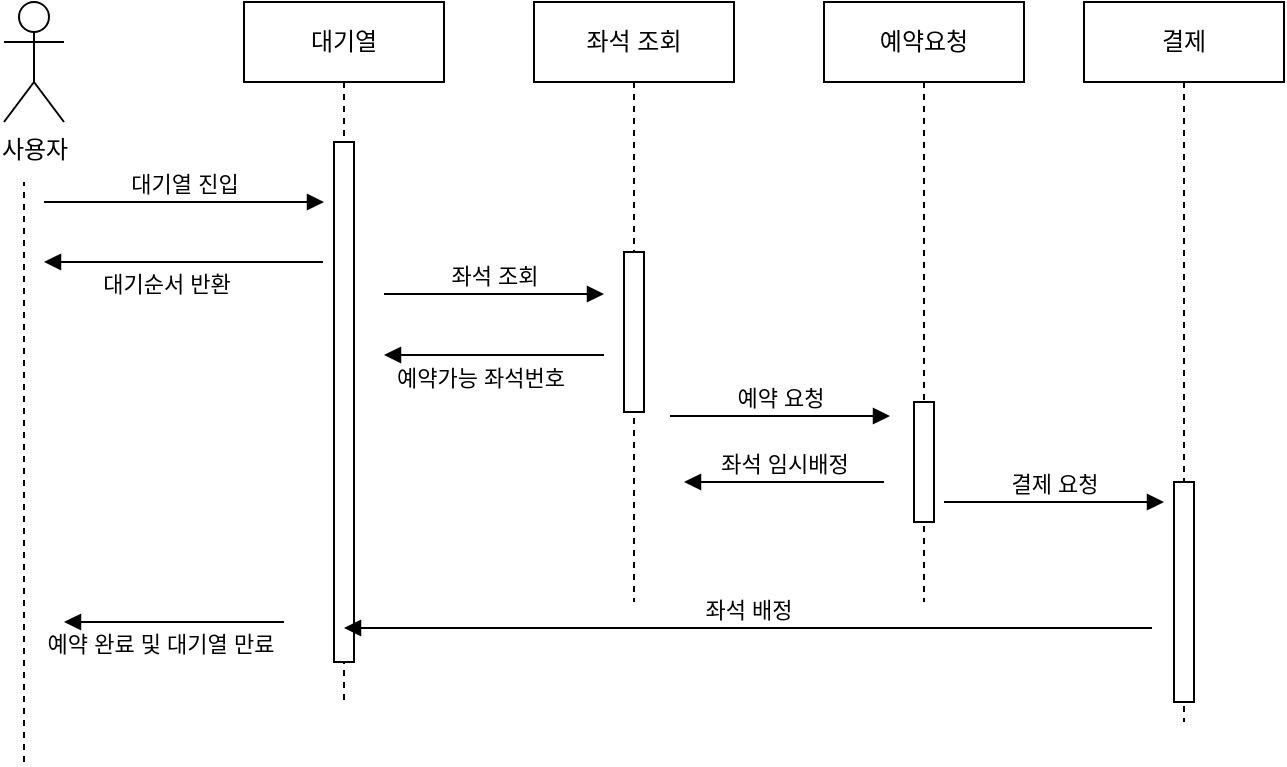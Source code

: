 <mxfile version="24.2.0" type="github">
  <diagram name="Page-1" id="2YBvvXClWsGukQMizWep">
    <mxGraphModel dx="954" dy="506" grid="1" gridSize="10" guides="1" tooltips="1" connect="1" arrows="1" fold="1" page="1" pageScale="1" pageWidth="850" pageHeight="1100" math="0" shadow="0">
      <root>
        <mxCell id="0" />
        <mxCell id="1" parent="0" />
        <mxCell id="aM9ryv3xv72pqoxQDRHE-1" value="대기열" style="shape=umlLifeline;perimeter=lifelinePerimeter;whiteSpace=wrap;html=1;container=0;dropTarget=0;collapsible=0;recursiveResize=0;outlineConnect=0;portConstraint=eastwest;newEdgeStyle={&quot;edgeStyle&quot;:&quot;elbowEdgeStyle&quot;,&quot;elbow&quot;:&quot;vertical&quot;,&quot;curved&quot;:0,&quot;rounded&quot;:0};" parent="1" vertex="1">
          <mxGeometry x="230" y="40" width="100" height="350" as="geometry" />
        </mxCell>
        <mxCell id="aM9ryv3xv72pqoxQDRHE-2" value="" style="html=1;points=[];perimeter=orthogonalPerimeter;outlineConnect=0;targetShapes=umlLifeline;portConstraint=eastwest;newEdgeStyle={&quot;edgeStyle&quot;:&quot;elbowEdgeStyle&quot;,&quot;elbow&quot;:&quot;vertical&quot;,&quot;curved&quot;:0,&quot;rounded&quot;:0};" parent="aM9ryv3xv72pqoxQDRHE-1" vertex="1">
          <mxGeometry x="45" y="70" width="10" height="260" as="geometry" />
        </mxCell>
        <mxCell id="VXpq3sCwnpcp4UslAaHX-1" value="사용자" style="shape=umlActor;verticalLabelPosition=bottom;verticalAlign=top;html=1;outlineConnect=0;" vertex="1" parent="1">
          <mxGeometry x="110" y="40" width="30" height="60" as="geometry" />
        </mxCell>
        <mxCell id="VXpq3sCwnpcp4UslAaHX-2" value="" style="endArrow=none;dashed=1;html=1;rounded=0;" edge="1" parent="1">
          <mxGeometry width="50" height="50" relative="1" as="geometry">
            <mxPoint x="120" y="420" as="sourcePoint" />
            <mxPoint x="120" y="130" as="targetPoint" />
          </mxGeometry>
        </mxCell>
        <mxCell id="VXpq3sCwnpcp4UslAaHX-3" value="대기열 진입" style="html=1;verticalAlign=bottom;endArrow=block;edgeStyle=elbowEdgeStyle;elbow=vertical;curved=0;rounded=0;" edge="1" parent="1">
          <mxGeometry relative="1" as="geometry">
            <mxPoint x="130" y="140" as="sourcePoint" />
            <Array as="points">
              <mxPoint x="215" y="140" />
            </Array>
            <mxPoint x="270" y="140" as="targetPoint" />
            <mxPoint as="offset" />
          </mxGeometry>
        </mxCell>
        <mxCell id="VXpq3sCwnpcp4UslAaHX-4" value="좌석 조회" style="shape=umlLifeline;perimeter=lifelinePerimeter;whiteSpace=wrap;html=1;container=0;dropTarget=0;collapsible=0;recursiveResize=0;outlineConnect=0;portConstraint=eastwest;newEdgeStyle={&quot;edgeStyle&quot;:&quot;elbowEdgeStyle&quot;,&quot;elbow&quot;:&quot;vertical&quot;,&quot;curved&quot;:0,&quot;rounded&quot;:0};" vertex="1" parent="1">
          <mxGeometry x="375" y="40" width="100" height="300" as="geometry" />
        </mxCell>
        <mxCell id="VXpq3sCwnpcp4UslAaHX-5" value="" style="html=1;points=[];perimeter=orthogonalPerimeter;outlineConnect=0;targetShapes=umlLifeline;portConstraint=eastwest;newEdgeStyle={&quot;edgeStyle&quot;:&quot;elbowEdgeStyle&quot;,&quot;elbow&quot;:&quot;vertical&quot;,&quot;curved&quot;:0,&quot;rounded&quot;:0};" vertex="1" parent="VXpq3sCwnpcp4UslAaHX-4">
          <mxGeometry x="45" y="125" width="10" height="80" as="geometry" />
        </mxCell>
        <mxCell id="VXpq3sCwnpcp4UslAaHX-6" value="예약요청" style="shape=umlLifeline;perimeter=lifelinePerimeter;whiteSpace=wrap;html=1;container=0;dropTarget=0;collapsible=0;recursiveResize=0;outlineConnect=0;portConstraint=eastwest;newEdgeStyle={&quot;edgeStyle&quot;:&quot;elbowEdgeStyle&quot;,&quot;elbow&quot;:&quot;vertical&quot;,&quot;curved&quot;:0,&quot;rounded&quot;:0};" vertex="1" parent="1">
          <mxGeometry x="520" y="40" width="100" height="300" as="geometry" />
        </mxCell>
        <mxCell id="VXpq3sCwnpcp4UslAaHX-7" value="" style="html=1;points=[];perimeter=orthogonalPerimeter;outlineConnect=0;targetShapes=umlLifeline;portConstraint=eastwest;newEdgeStyle={&quot;edgeStyle&quot;:&quot;elbowEdgeStyle&quot;,&quot;elbow&quot;:&quot;vertical&quot;,&quot;curved&quot;:0,&quot;rounded&quot;:0};" vertex="1" parent="VXpq3sCwnpcp4UslAaHX-6">
          <mxGeometry x="45" y="200" width="10" height="60" as="geometry" />
        </mxCell>
        <mxCell id="VXpq3sCwnpcp4UslAaHX-8" value="결제" style="shape=umlLifeline;perimeter=lifelinePerimeter;whiteSpace=wrap;html=1;container=0;dropTarget=0;collapsible=0;recursiveResize=0;outlineConnect=0;portConstraint=eastwest;newEdgeStyle={&quot;edgeStyle&quot;:&quot;elbowEdgeStyle&quot;,&quot;elbow&quot;:&quot;vertical&quot;,&quot;curved&quot;:0,&quot;rounded&quot;:0};" vertex="1" parent="1">
          <mxGeometry x="650" y="40" width="100" height="360" as="geometry" />
        </mxCell>
        <mxCell id="VXpq3sCwnpcp4UslAaHX-9" value="" style="html=1;points=[];perimeter=orthogonalPerimeter;outlineConnect=0;targetShapes=umlLifeline;portConstraint=eastwest;newEdgeStyle={&quot;edgeStyle&quot;:&quot;elbowEdgeStyle&quot;,&quot;elbow&quot;:&quot;vertical&quot;,&quot;curved&quot;:0,&quot;rounded&quot;:0};" vertex="1" parent="VXpq3sCwnpcp4UslAaHX-8">
          <mxGeometry x="45" y="240" width="10" height="110" as="geometry" />
        </mxCell>
        <mxCell id="VXpq3sCwnpcp4UslAaHX-10" value="대기순서 반환" style="html=1;verticalAlign=bottom;endArrow=block;edgeStyle=elbowEdgeStyle;elbow=vertical;curved=0;rounded=0;" edge="1" parent="1">
          <mxGeometry x="0.14" y="20" relative="1" as="geometry">
            <mxPoint x="269.5" y="170" as="sourcePoint" />
            <Array as="points">
              <mxPoint x="205" y="170" />
            </Array>
            <mxPoint x="130" y="170" as="targetPoint" />
            <mxPoint x="1" as="offset" />
          </mxGeometry>
        </mxCell>
        <mxCell id="VXpq3sCwnpcp4UslAaHX-11" value="좌석 조회" style="html=1;verticalAlign=bottom;endArrow=block;edgeStyle=elbowEdgeStyle;elbow=vertical;curved=0;rounded=0;" edge="1" parent="1">
          <mxGeometry relative="1" as="geometry">
            <mxPoint x="300" y="186" as="sourcePoint" />
            <Array as="points">
              <mxPoint x="370" y="186" />
            </Array>
            <mxPoint x="410" y="186" as="targetPoint" />
            <mxPoint as="offset" />
          </mxGeometry>
        </mxCell>
        <mxCell id="VXpq3sCwnpcp4UslAaHX-12" value="예약가능 좌석번호" style="html=1;verticalAlign=bottom;endArrow=block;edgeStyle=elbowEdgeStyle;elbow=vertical;curved=0;rounded=0;" edge="1" parent="1">
          <mxGeometry x="0.127" y="20" relative="1" as="geometry">
            <mxPoint x="410" y="216.5" as="sourcePoint" />
            <Array as="points">
              <mxPoint x="375" y="216.5" />
            </Array>
            <mxPoint x="300" y="216.5" as="targetPoint" />
            <mxPoint as="offset" />
          </mxGeometry>
        </mxCell>
        <mxCell id="VXpq3sCwnpcp4UslAaHX-13" value="예약 요청" style="html=1;verticalAlign=bottom;endArrow=block;edgeStyle=elbowEdgeStyle;elbow=vertical;curved=0;rounded=0;" edge="1" parent="1">
          <mxGeometry relative="1" as="geometry">
            <mxPoint x="443" y="247" as="sourcePoint" />
            <Array as="points">
              <mxPoint x="513" y="247" />
            </Array>
            <mxPoint x="553" y="247" as="targetPoint" />
            <mxPoint as="offset" />
          </mxGeometry>
        </mxCell>
        <mxCell id="VXpq3sCwnpcp4UslAaHX-15" value="좌석 임시배정" style="html=1;verticalAlign=bottom;endArrow=block;edgeStyle=elbowEdgeStyle;elbow=vertical;curved=0;rounded=0;" edge="1" parent="1">
          <mxGeometry relative="1" as="geometry">
            <mxPoint x="550" y="280" as="sourcePoint" />
            <Array as="points">
              <mxPoint x="548.5" y="280" />
            </Array>
            <mxPoint x="450" y="280" as="targetPoint" />
            <mxPoint as="offset" />
          </mxGeometry>
        </mxCell>
        <mxCell id="VXpq3sCwnpcp4UslAaHX-16" value="결제 요청" style="html=1;verticalAlign=bottom;endArrow=block;edgeStyle=elbowEdgeStyle;elbow=vertical;curved=0;rounded=0;" edge="1" parent="1">
          <mxGeometry relative="1" as="geometry">
            <mxPoint x="580" y="290" as="sourcePoint" />
            <Array as="points">
              <mxPoint x="650" y="290" />
            </Array>
            <mxPoint x="690" y="290" as="targetPoint" />
            <mxPoint as="offset" />
          </mxGeometry>
        </mxCell>
        <mxCell id="VXpq3sCwnpcp4UslAaHX-18" value="좌석 배정" style="html=1;verticalAlign=bottom;endArrow=block;edgeStyle=elbowEdgeStyle;elbow=vertical;curved=0;rounded=0;" edge="1" parent="1" target="aM9ryv3xv72pqoxQDRHE-1">
          <mxGeometry relative="1" as="geometry">
            <mxPoint x="684" y="353" as="sourcePoint" />
            <Array as="points">
              <mxPoint x="682.5" y="353" />
            </Array>
            <mxPoint x="584" y="353" as="targetPoint" />
            <mxPoint as="offset" />
          </mxGeometry>
        </mxCell>
        <mxCell id="VXpq3sCwnpcp4UslAaHX-19" value="예약 완료 및 대기열 만료" style="html=1;verticalAlign=bottom;endArrow=block;edgeStyle=elbowEdgeStyle;elbow=vertical;curved=0;rounded=0;" edge="1" parent="1">
          <mxGeometry x="0.127" y="20" relative="1" as="geometry">
            <mxPoint x="250" y="350" as="sourcePoint" />
            <Array as="points">
              <mxPoint x="215" y="350" />
            </Array>
            <mxPoint x="140" y="350" as="targetPoint" />
            <mxPoint as="offset" />
          </mxGeometry>
        </mxCell>
      </root>
    </mxGraphModel>
  </diagram>
</mxfile>
